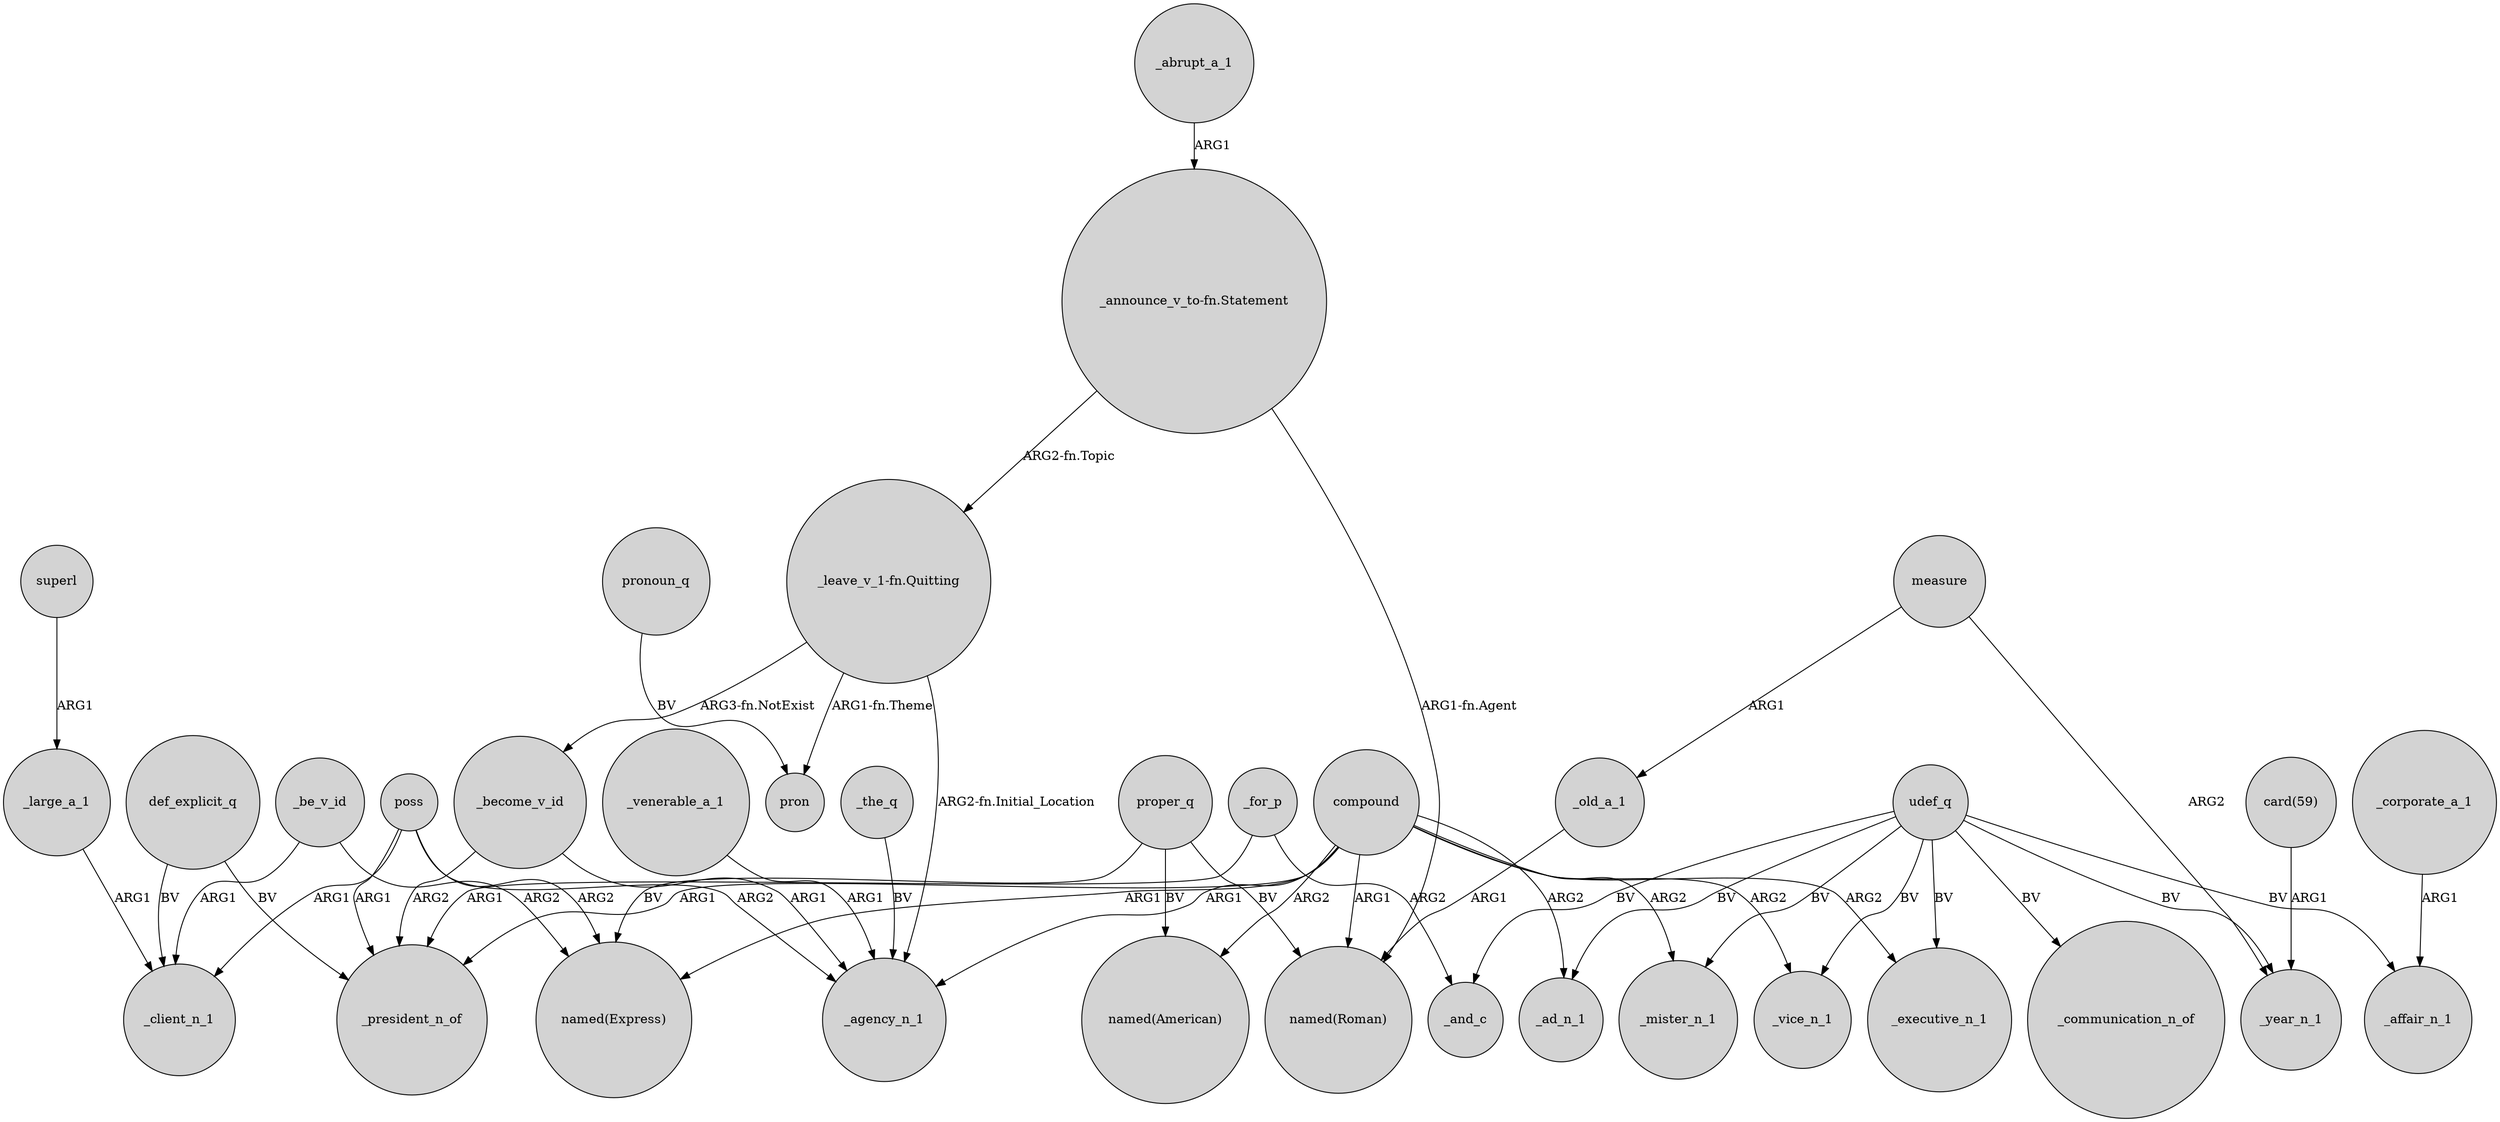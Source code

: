 digraph {
	node [shape=circle style=filled]
	superl -> _large_a_1 [label=ARG1]
	_the_q -> _agency_n_1 [label=BV]
	def_explicit_q -> _client_n_1 [label=BV]
	compound -> _vice_n_1 [label=ARG2]
	compound -> _agency_n_1 [label=ARG1]
	_become_v_id -> _president_n_of [label=ARG2]
	compound -> _ad_n_1 [label=ARG2]
	measure -> _year_n_1 [label=ARG2]
	poss -> "named(Express)" [label=ARG2]
	_large_a_1 -> _client_n_1 [label=ARG1]
	proper_q -> "named(American)" [label=BV]
	compound -> "named(Roman)" [label=ARG1]
	udef_q -> _executive_n_1 [label=BV]
	proper_q -> "named(Express)" [label=BV]
	udef_q -> _affair_n_1 [label=BV]
	"_announce_v_to-fn.Statement" -> "_leave_v_1-fn.Quitting" [label="ARG2-fn.Topic"]
	compound -> _mister_n_1 [label=ARG2]
	udef_q -> _mister_n_1 [label=BV]
	"_announce_v_to-fn.Statement" -> "named(Roman)" [label="ARG1-fn.Agent"]
	compound -> "named(Express)" [label=ARG1]
	_for_p -> _and_c [label=ARG2]
	_become_v_id -> _agency_n_1 [label=ARG1]
	"_leave_v_1-fn.Quitting" -> pron [label="ARG1-fn.Theme"]
	udef_q -> _vice_n_1 [label=BV]
	compound -> "named(American)" [label=ARG2]
	_abrupt_a_1 -> "_announce_v_to-fn.Statement" [label=ARG1]
	measure -> _old_a_1 [label=ARG1]
	_be_v_id -> _client_n_1 [label=ARG1]
	poss -> _president_n_of [label=ARG1]
	pronoun_q -> pron [label=BV]
	proper_q -> "named(Roman)" [label=BV]
	_old_a_1 -> "named(Roman)" [label=ARG1]
	"_leave_v_1-fn.Quitting" -> _become_v_id [label="ARG3-fn.NotExist"]
	compound -> _president_n_of [label=ARG1]
	def_explicit_q -> _president_n_of [label=BV]
	poss -> _agency_n_1 [label=ARG2]
	udef_q -> _communication_n_of [label=BV]
	udef_q -> _ad_n_1 [label=BV]
	_be_v_id -> "named(Express)" [label=ARG2]
	"card(59)" -> _year_n_1 [label=ARG1]
	_venerable_a_1 -> _agency_n_1 [label=ARG1]
	udef_q -> _year_n_1 [label=BV]
	_for_p -> _president_n_of [label=ARG1]
	compound -> _executive_n_1 [label=ARG2]
	udef_q -> _and_c [label=BV]
	_corporate_a_1 -> _affair_n_1 [label=ARG1]
	"_leave_v_1-fn.Quitting" -> _agency_n_1 [label="ARG2-fn.Initial_Location"]
	poss -> _client_n_1 [label=ARG1]
}
